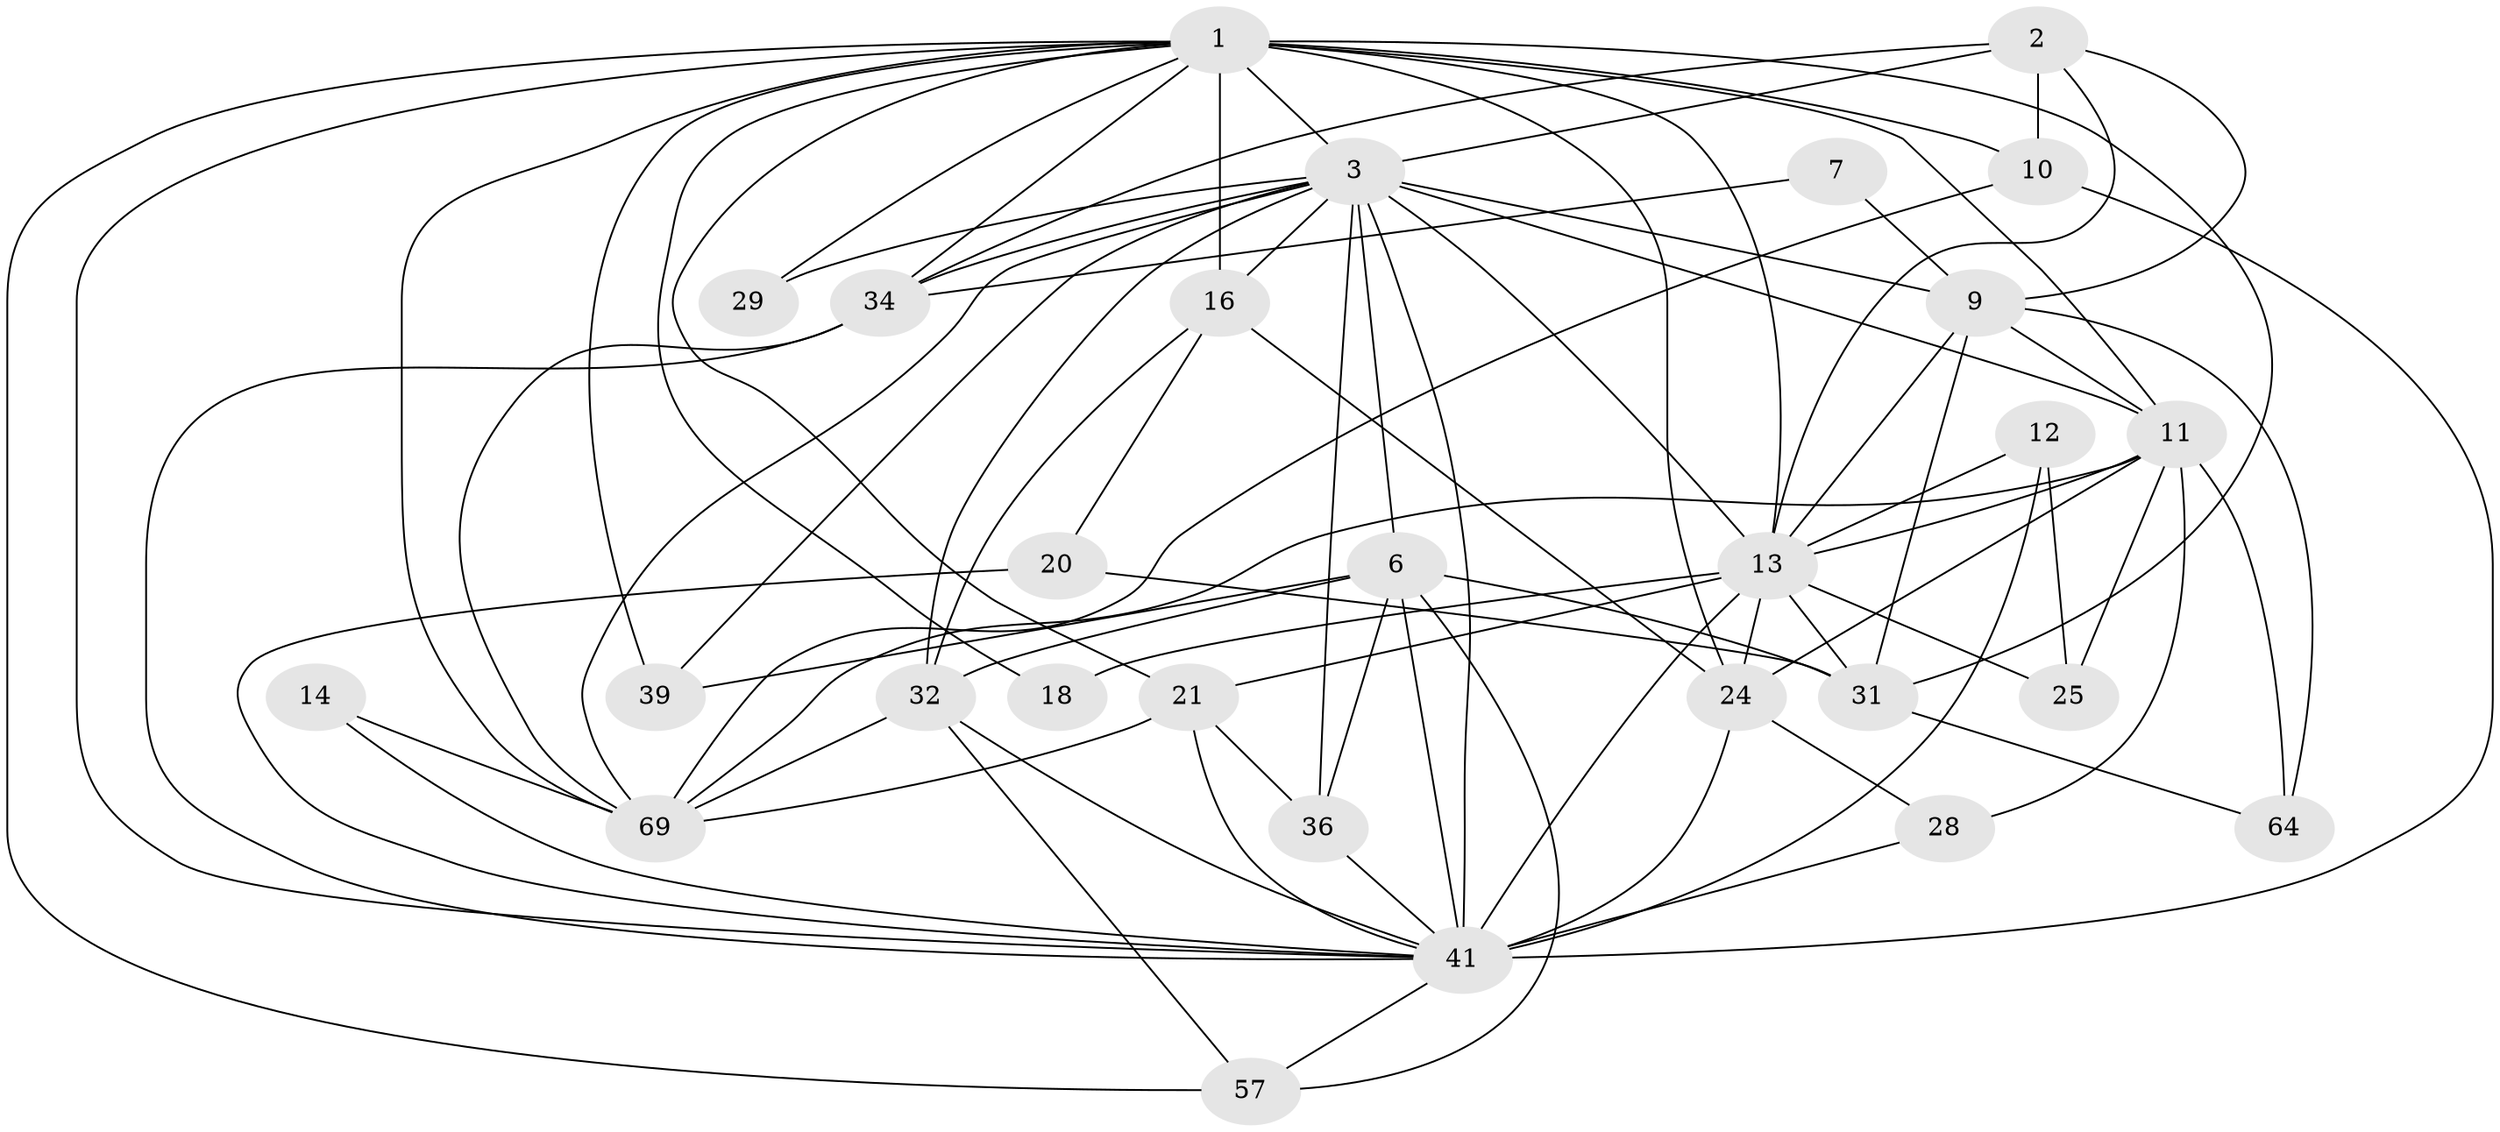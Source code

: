 // original degree distribution, {3: 0.3611111111111111, 5: 0.1527777777777778, 2: 0.125, 8: 0.041666666666666664, 4: 0.19444444444444445, 6: 0.08333333333333333, 7: 0.041666666666666664}
// Generated by graph-tools (version 1.1) at 2025/18/03/04/25 18:18:32]
// undirected, 28 vertices, 82 edges
graph export_dot {
graph [start="1"]
  node [color=gray90,style=filled];
  1 [super="+4+5+22"];
  2 [super="+42+38"];
  3 [super="+33+15+8+68"];
  6 [super="+58"];
  7;
  9 [super="+17"];
  10 [super="+43"];
  11 [super="+19+46"];
  12;
  13 [super="+37+66+62+23"];
  14;
  16 [super="+49+47"];
  18;
  20;
  21 [super="+26"];
  24 [super="+52+44"];
  25;
  28;
  29;
  31;
  32 [super="+51"];
  34 [super="+61+40"];
  36;
  39;
  41 [super="+63+54+53"];
  57 [super="+70"];
  64;
  69;
  1 -- 16 [weight=2];
  1 -- 11 [weight=2];
  1 -- 57;
  1 -- 10 [weight=2];
  1 -- 34;
  1 -- 24 [weight=2];
  1 -- 41;
  1 -- 3;
  1 -- 69;
  1 -- 39;
  1 -- 13;
  1 -- 18;
  1 -- 21;
  1 -- 29 [weight=2];
  1 -- 31;
  2 -- 10 [weight=2];
  2 -- 13;
  2 -- 34;
  2 -- 9;
  2 -- 3 [weight=2];
  3 -- 39;
  3 -- 32;
  3 -- 16;
  3 -- 36;
  3 -- 29;
  3 -- 9;
  3 -- 41 [weight=2];
  3 -- 34;
  3 -- 69;
  3 -- 13;
  3 -- 11;
  3 -- 6;
  6 -- 31;
  6 -- 41;
  6 -- 32;
  6 -- 36;
  6 -- 39;
  6 -- 57;
  7 -- 9;
  7 -- 34;
  9 -- 64;
  9 -- 11 [weight=2];
  9 -- 31;
  9 -- 13 [weight=2];
  10 -- 69;
  10 -- 41;
  11 -- 25;
  11 -- 69;
  11 -- 64;
  11 -- 28;
  11 -- 13;
  11 -- 24;
  12 -- 25;
  12 -- 41;
  12 -- 13;
  13 -- 31;
  13 -- 18;
  13 -- 41 [weight=3];
  13 -- 21;
  13 -- 24 [weight=2];
  13 -- 25;
  14 -- 69;
  14 -- 41;
  16 -- 32;
  16 -- 20;
  16 -- 24;
  20 -- 31;
  20 -- 41;
  21 -- 41;
  21 -- 69;
  21 -- 36;
  24 -- 41 [weight=2];
  24 -- 28;
  28 -- 41;
  31 -- 64;
  32 -- 69;
  32 -- 57;
  32 -- 41;
  34 -- 41 [weight=2];
  34 -- 69;
  36 -- 41;
  41 -- 57;
}
